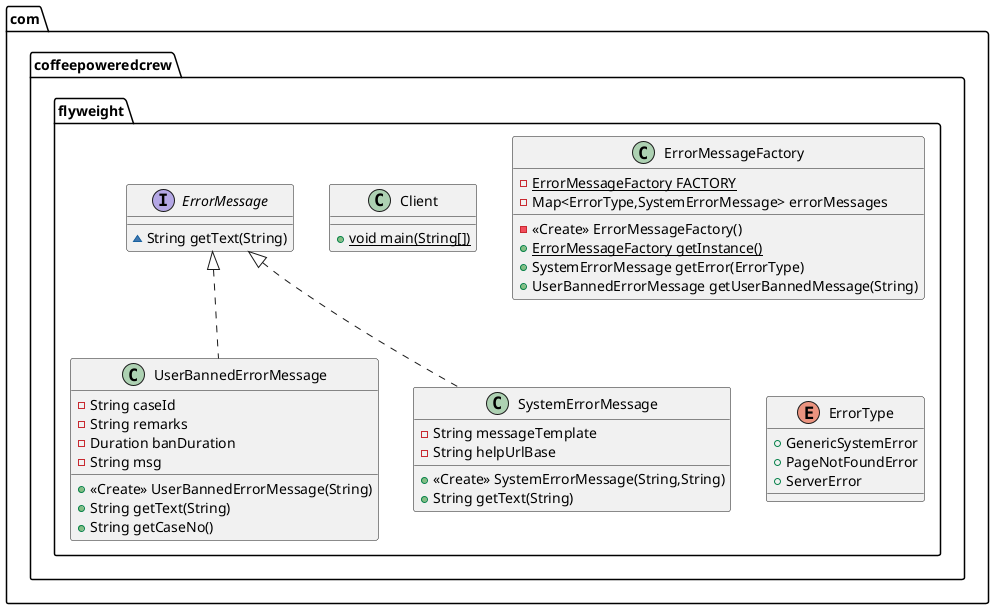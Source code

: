 @startuml
class com.coffeepoweredcrew.flyweight.UserBannedErrorMessage {
- String caseId
- String remarks
- Duration banDuration
- String msg
+ <<Create>> UserBannedErrorMessage(String)
+ String getText(String)
+ String getCaseNo()
}
class com.coffeepoweredcrew.flyweight.Client {
+ {static} void main(String[])
}
class com.coffeepoweredcrew.flyweight.ErrorMessageFactory {
- {static} ErrorMessageFactory FACTORY
- Map<ErrorType,SystemErrorMessage> errorMessages
- <<Create>> ErrorMessageFactory()
+ {static} ErrorMessageFactory getInstance()
+ SystemErrorMessage getError(ErrorType)
+ UserBannedErrorMessage getUserBannedMessage(String)
}
enum com.coffeepoweredcrew.flyweight.ErrorType {
+  GenericSystemError
+  PageNotFoundError
+  ServerError
}
class com.coffeepoweredcrew.flyweight.SystemErrorMessage {
- String messageTemplate
- String helpUrlBase
+ <<Create>> SystemErrorMessage(String,String)
+ String getText(String)
}
interface com.coffeepoweredcrew.flyweight.ErrorMessage {
~ String getText(String)
}


com.coffeepoweredcrew.flyweight.ErrorMessage <|.. com.coffeepoweredcrew.flyweight.UserBannedErrorMessage
com.coffeepoweredcrew.flyweight.ErrorMessage <|.. com.coffeepoweredcrew.flyweight.SystemErrorMessage
@enduml